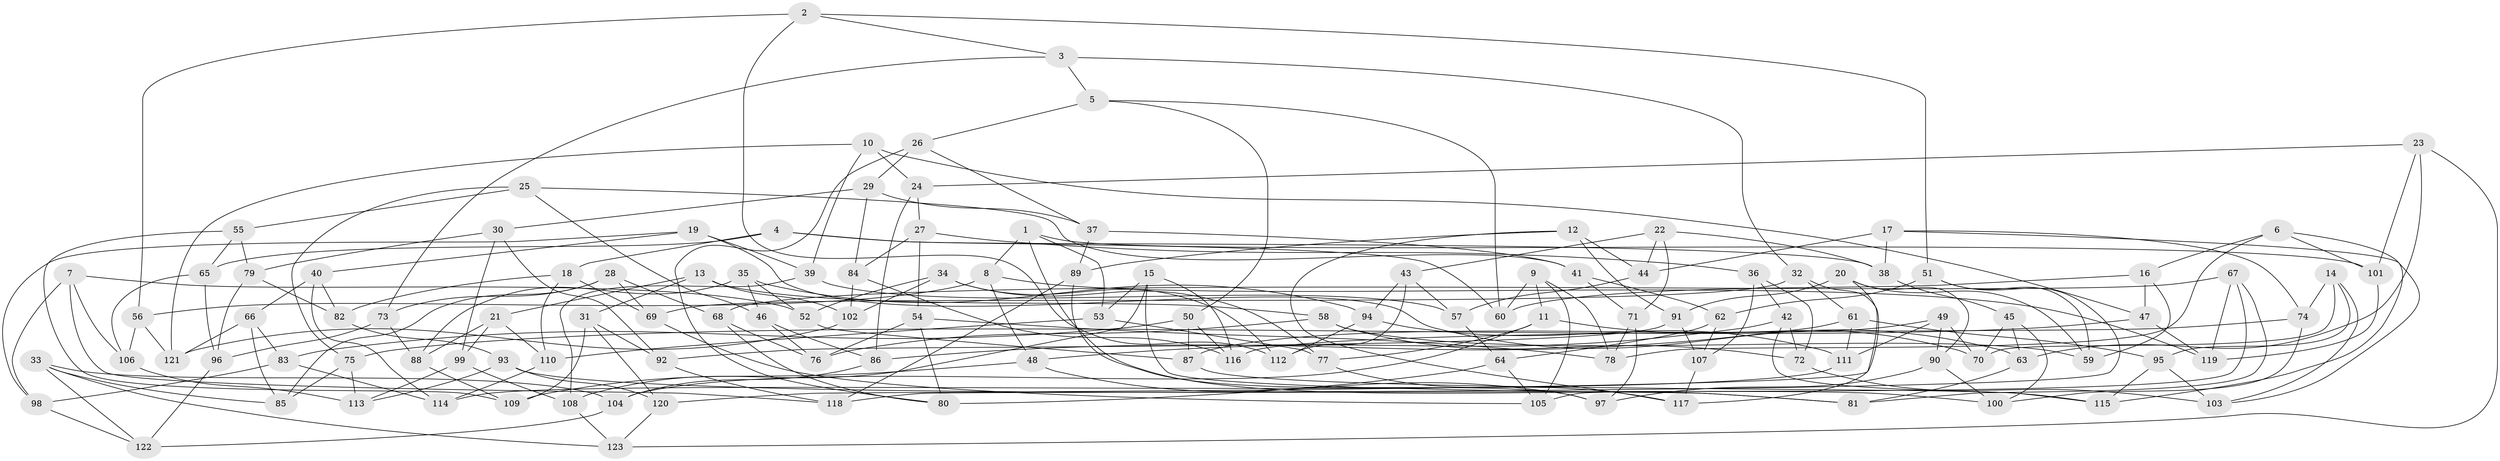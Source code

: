 // coarse degree distribution, {6: 0.4875, 4: 0.4375, 5: 0.05, 3: 0.025}
// Generated by graph-tools (version 1.1) at 2025/52/02/27/25 19:52:34]
// undirected, 123 vertices, 246 edges
graph export_dot {
graph [start="1"]
  node [color=gray90,style=filled];
  1;
  2;
  3;
  4;
  5;
  6;
  7;
  8;
  9;
  10;
  11;
  12;
  13;
  14;
  15;
  16;
  17;
  18;
  19;
  20;
  21;
  22;
  23;
  24;
  25;
  26;
  27;
  28;
  29;
  30;
  31;
  32;
  33;
  34;
  35;
  36;
  37;
  38;
  39;
  40;
  41;
  42;
  43;
  44;
  45;
  46;
  47;
  48;
  49;
  50;
  51;
  52;
  53;
  54;
  55;
  56;
  57;
  58;
  59;
  60;
  61;
  62;
  63;
  64;
  65;
  66;
  67;
  68;
  69;
  70;
  71;
  72;
  73;
  74;
  75;
  76;
  77;
  78;
  79;
  80;
  81;
  82;
  83;
  84;
  85;
  86;
  87;
  88;
  89;
  90;
  91;
  92;
  93;
  94;
  95;
  96;
  97;
  98;
  99;
  100;
  101;
  102;
  103;
  104;
  105;
  106;
  107;
  108;
  109;
  110;
  111;
  112;
  113;
  114;
  115;
  116;
  117;
  118;
  119;
  120;
  121;
  122;
  123;
  1 -- 8;
  1 -- 53;
  1 -- 101;
  1 -- 81;
  2 -- 56;
  2 -- 51;
  2 -- 112;
  2 -- 3;
  3 -- 5;
  3 -- 73;
  3 -- 32;
  4 -- 60;
  4 -- 38;
  4 -- 65;
  4 -- 18;
  5 -- 60;
  5 -- 50;
  5 -- 26;
  6 -- 101;
  6 -- 16;
  6 -- 78;
  6 -- 115;
  7 -- 106;
  7 -- 98;
  7 -- 118;
  7 -- 52;
  8 -- 119;
  8 -- 56;
  8 -- 48;
  9 -- 78;
  9 -- 105;
  9 -- 60;
  9 -- 11;
  10 -- 47;
  10 -- 24;
  10 -- 121;
  10 -- 39;
  11 -- 70;
  11 -- 77;
  11 -- 104;
  12 -- 89;
  12 -- 91;
  12 -- 117;
  12 -- 44;
  13 -- 58;
  13 -- 31;
  13 -- 102;
  13 -- 21;
  14 -- 95;
  14 -- 70;
  14 -- 74;
  14 -- 103;
  15 -- 81;
  15 -- 108;
  15 -- 116;
  15 -- 53;
  16 -- 59;
  16 -- 47;
  16 -- 60;
  17 -- 74;
  17 -- 103;
  17 -- 44;
  17 -- 38;
  18 -- 82;
  18 -- 69;
  18 -- 110;
  19 -- 40;
  19 -- 39;
  19 -- 98;
  19 -- 63;
  20 -- 91;
  20 -- 120;
  20 -- 59;
  20 -- 90;
  21 -- 99;
  21 -- 110;
  21 -- 88;
  22 -- 43;
  22 -- 38;
  22 -- 71;
  22 -- 44;
  23 -- 63;
  23 -- 24;
  23 -- 101;
  23 -- 123;
  24 -- 27;
  24 -- 86;
  25 -- 46;
  25 -- 41;
  25 -- 55;
  25 -- 75;
  26 -- 80;
  26 -- 37;
  26 -- 29;
  27 -- 36;
  27 -- 84;
  27 -- 54;
  28 -- 73;
  28 -- 68;
  28 -- 69;
  28 -- 85;
  29 -- 30;
  29 -- 84;
  29 -- 37;
  30 -- 99;
  30 -- 79;
  30 -- 92;
  31 -- 92;
  31 -- 109;
  31 -- 120;
  32 -- 117;
  32 -- 69;
  32 -- 61;
  33 -- 123;
  33 -- 122;
  33 -- 85;
  33 -- 104;
  34 -- 52;
  34 -- 77;
  34 -- 102;
  34 -- 112;
  35 -- 52;
  35 -- 88;
  35 -- 46;
  35 -- 94;
  36 -- 107;
  36 -- 42;
  36 -- 72;
  37 -- 89;
  37 -- 41;
  38 -- 45;
  39 -- 108;
  39 -- 57;
  40 -- 114;
  40 -- 82;
  40 -- 66;
  41 -- 62;
  41 -- 71;
  42 -- 115;
  42 -- 72;
  42 -- 48;
  43 -- 57;
  43 -- 112;
  43 -- 94;
  44 -- 57;
  45 -- 63;
  45 -- 70;
  45 -- 100;
  46 -- 76;
  46 -- 86;
  47 -- 75;
  47 -- 119;
  48 -- 97;
  48 -- 109;
  49 -- 70;
  49 -- 90;
  49 -- 87;
  49 -- 111;
  50 -- 116;
  50 -- 83;
  50 -- 87;
  51 -- 118;
  51 -- 62;
  51 -- 59;
  52 -- 87;
  53 -- 110;
  53 -- 77;
  54 -- 78;
  54 -- 80;
  54 -- 76;
  55 -- 79;
  55 -- 65;
  55 -- 109;
  56 -- 121;
  56 -- 106;
  57 -- 64;
  58 -- 72;
  58 -- 76;
  58 -- 59;
  61 -- 86;
  61 -- 111;
  61 -- 95;
  62 -- 64;
  62 -- 107;
  63 -- 81;
  64 -- 105;
  64 -- 80;
  65 -- 96;
  65 -- 106;
  66 -- 83;
  66 -- 121;
  66 -- 85;
  67 -- 68;
  67 -- 81;
  67 -- 119;
  67 -- 105;
  68 -- 76;
  68 -- 80;
  69 -- 105;
  71 -- 78;
  71 -- 97;
  72 -- 103;
  73 -- 88;
  73 -- 96;
  74 -- 116;
  74 -- 100;
  75 -- 85;
  75 -- 113;
  77 -- 117;
  79 -- 96;
  79 -- 82;
  82 -- 93;
  83 -- 114;
  83 -- 98;
  84 -- 102;
  84 -- 116;
  86 -- 104;
  87 -- 115;
  88 -- 109;
  89 -- 97;
  89 -- 118;
  90 -- 97;
  90 -- 100;
  91 -- 92;
  91 -- 107;
  92 -- 118;
  93 -- 100;
  93 -- 113;
  93 -- 120;
  94 -- 112;
  94 -- 111;
  95 -- 103;
  95 -- 115;
  96 -- 122;
  98 -- 122;
  99 -- 113;
  99 -- 108;
  101 -- 119;
  102 -- 121;
  104 -- 122;
  106 -- 113;
  107 -- 117;
  108 -- 123;
  110 -- 114;
  111 -- 114;
  120 -- 123;
}
